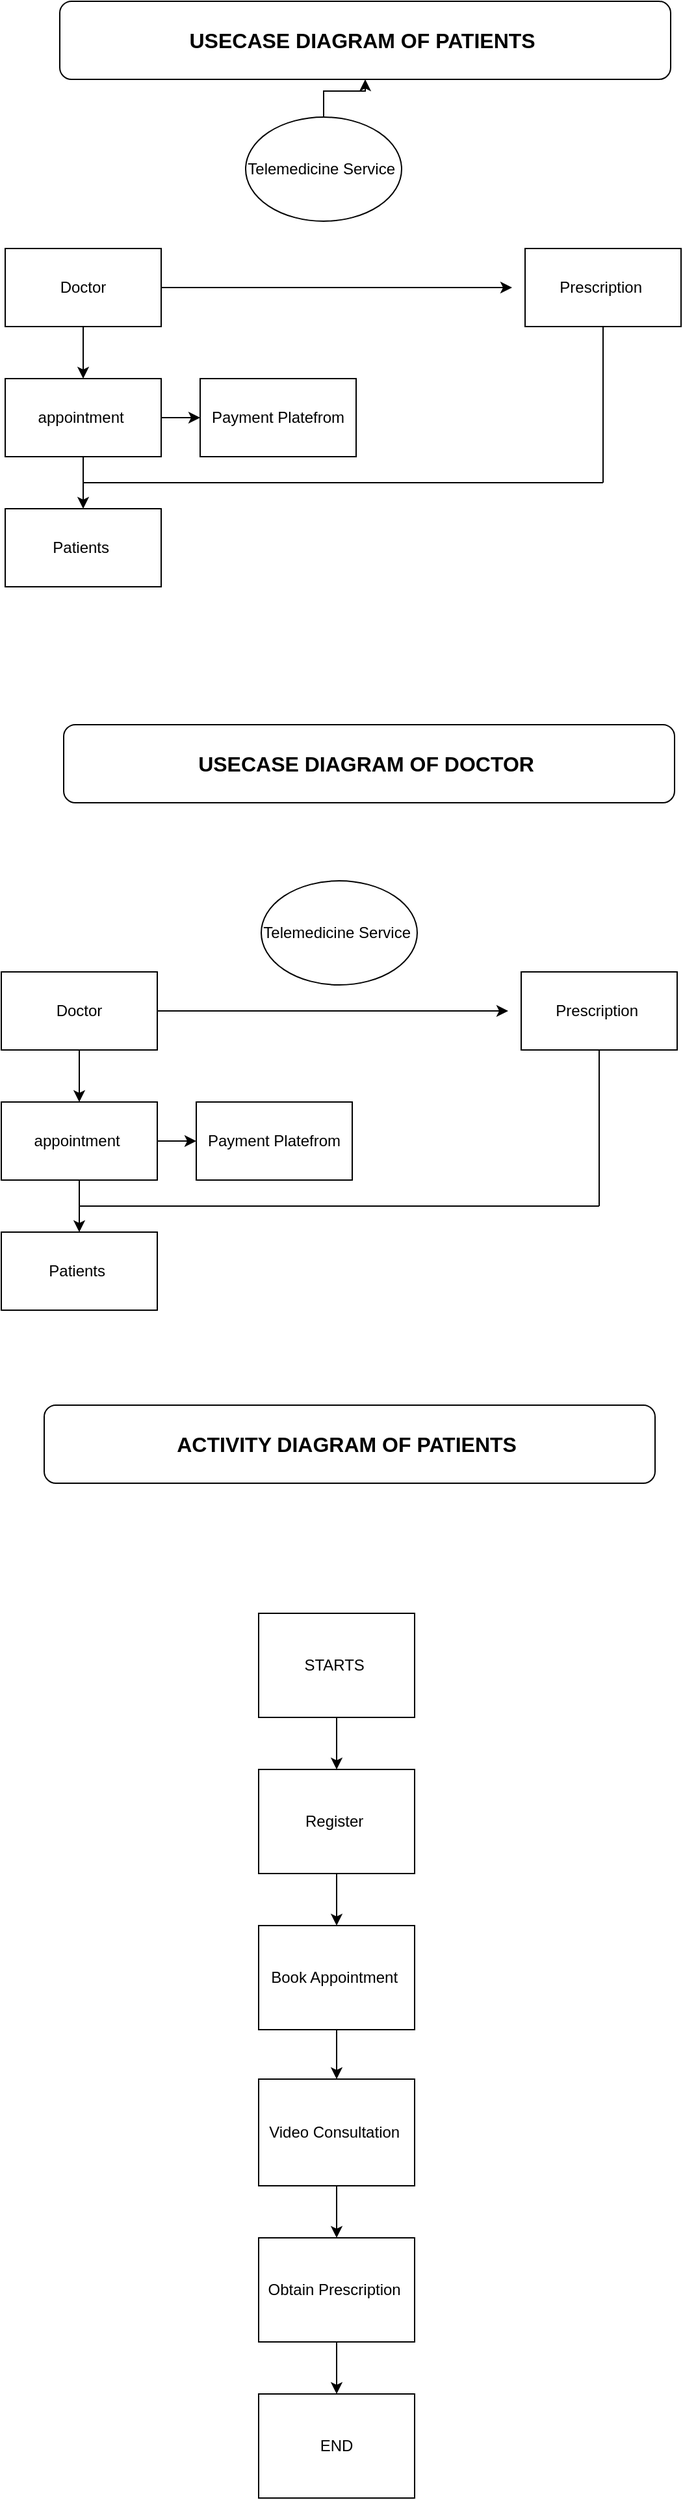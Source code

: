 <mxfile version="24.7.7">
  <diagram name="Page-1" id="Q5Ghgtz6D3uQfZf_NhRo">
    <mxGraphModel dx="2805" dy="605" grid="1" gridSize="10" guides="1" tooltips="1" connect="1" arrows="1" fold="1" page="1" pageScale="1" pageWidth="850" pageHeight="1100" math="0" shadow="0">
      <root>
        <mxCell id="0" />
        <mxCell id="1" parent="0" />
        <mxCell id="B418huLh6HLFWsU2E1qm-10" style="edgeStyle=orthogonalEdgeStyle;rounded=0;orthogonalLoop=1;jettySize=auto;html=1;entryX=0.5;entryY=0;entryDx=0;entryDy=0;" edge="1" parent="1" source="B418huLh6HLFWsU2E1qm-2" target="B418huLh6HLFWsU2E1qm-3">
          <mxGeometry relative="1" as="geometry" />
        </mxCell>
        <mxCell id="B418huLh6HLFWsU2E1qm-18" style="edgeStyle=orthogonalEdgeStyle;rounded=0;orthogonalLoop=1;jettySize=auto;html=1;" edge="1" parent="1" source="B418huLh6HLFWsU2E1qm-2">
          <mxGeometry relative="1" as="geometry">
            <mxPoint x="-1130" y="261" as="targetPoint" />
          </mxGeometry>
        </mxCell>
        <mxCell id="B418huLh6HLFWsU2E1qm-2" value="Doctor" style="rounded=0;whiteSpace=wrap;html=1;" vertex="1" parent="1">
          <mxGeometry x="-1520" y="231" width="120" height="60" as="geometry" />
        </mxCell>
        <mxCell id="B418huLh6HLFWsU2E1qm-11" style="edgeStyle=orthogonalEdgeStyle;rounded=0;orthogonalLoop=1;jettySize=auto;html=1;entryX=0.5;entryY=0;entryDx=0;entryDy=0;" edge="1" parent="1" source="B418huLh6HLFWsU2E1qm-3" target="B418huLh6HLFWsU2E1qm-4">
          <mxGeometry relative="1" as="geometry" />
        </mxCell>
        <mxCell id="B418huLh6HLFWsU2E1qm-15" value="" style="edgeStyle=orthogonalEdgeStyle;rounded=0;orthogonalLoop=1;jettySize=auto;html=1;" edge="1" parent="1" source="B418huLh6HLFWsU2E1qm-3" target="B418huLh6HLFWsU2E1qm-5">
          <mxGeometry relative="1" as="geometry" />
        </mxCell>
        <mxCell id="B418huLh6HLFWsU2E1qm-3" value="appointment&amp;nbsp;" style="rounded=0;whiteSpace=wrap;html=1;" vertex="1" parent="1">
          <mxGeometry x="-1520" y="331" width="120" height="60" as="geometry" />
        </mxCell>
        <mxCell id="B418huLh6HLFWsU2E1qm-4" value="Patients&amp;nbsp;" style="rounded=0;whiteSpace=wrap;html=1;" vertex="1" parent="1">
          <mxGeometry x="-1520" y="431" width="120" height="60" as="geometry" />
        </mxCell>
        <mxCell id="B418huLh6HLFWsU2E1qm-5" value="Payment Platefrom" style="rounded=0;whiteSpace=wrap;html=1;" vertex="1" parent="1">
          <mxGeometry x="-1370" y="331" width="120" height="60" as="geometry" />
        </mxCell>
        <mxCell id="B418huLh6HLFWsU2E1qm-6" value="Prescription&amp;nbsp;" style="rounded=0;whiteSpace=wrap;html=1;" vertex="1" parent="1">
          <mxGeometry x="-1120" y="231" width="120" height="60" as="geometry" />
        </mxCell>
        <mxCell id="B418huLh6HLFWsU2E1qm-51" value="" style="edgeStyle=orthogonalEdgeStyle;rounded=0;orthogonalLoop=1;jettySize=auto;html=1;" edge="1" parent="1" source="B418huLh6HLFWsU2E1qm-8" target="B418huLh6HLFWsU2E1qm-21">
          <mxGeometry relative="1" as="geometry" />
        </mxCell>
        <mxCell id="B418huLh6HLFWsU2E1qm-8" value="Telemedicine Service&amp;nbsp;" style="ellipse;whiteSpace=wrap;html=1;" vertex="1" parent="1">
          <mxGeometry x="-1335" y="130" width="120" height="80" as="geometry" />
        </mxCell>
        <mxCell id="B418huLh6HLFWsU2E1qm-13" value="" style="endArrow=none;html=1;rounded=0;" edge="1" parent="1">
          <mxGeometry width="50" height="50" relative="1" as="geometry">
            <mxPoint x="-1460" y="411" as="sourcePoint" />
            <mxPoint x="-1060" y="411" as="targetPoint" />
          </mxGeometry>
        </mxCell>
        <mxCell id="B418huLh6HLFWsU2E1qm-14" value="" style="endArrow=none;html=1;rounded=0;entryX=0.5;entryY=1;entryDx=0;entryDy=0;" edge="1" parent="1" target="B418huLh6HLFWsU2E1qm-6">
          <mxGeometry width="50" height="50" relative="1" as="geometry">
            <mxPoint x="-1060" y="411" as="sourcePoint" />
            <mxPoint x="-1040" y="291" as="targetPoint" />
          </mxGeometry>
        </mxCell>
        <mxCell id="B418huLh6HLFWsU2E1qm-21" value="&lt;b&gt;&lt;font style=&quot;font-size: 16px;&quot;&gt;USECASE DIAGRAM OF PATIENTS&amp;nbsp;&lt;/font&gt;&lt;/b&gt;" style="rounded=1;whiteSpace=wrap;html=1;" vertex="1" parent="1">
          <mxGeometry x="-1478" y="41" width="470" height="60" as="geometry" />
        </mxCell>
        <mxCell id="B418huLh6HLFWsU2E1qm-35" style="edgeStyle=orthogonalEdgeStyle;rounded=0;orthogonalLoop=1;jettySize=auto;html=1;entryX=0.5;entryY=0;entryDx=0;entryDy=0;" edge="1" parent="1" source="B418huLh6HLFWsU2E1qm-37" target="B418huLh6HLFWsU2E1qm-40">
          <mxGeometry relative="1" as="geometry" />
        </mxCell>
        <mxCell id="B418huLh6HLFWsU2E1qm-36" style="edgeStyle=orthogonalEdgeStyle;rounded=0;orthogonalLoop=1;jettySize=auto;html=1;" edge="1" parent="1" source="B418huLh6HLFWsU2E1qm-37">
          <mxGeometry relative="1" as="geometry">
            <mxPoint x="-1133" y="817" as="targetPoint" />
          </mxGeometry>
        </mxCell>
        <mxCell id="B418huLh6HLFWsU2E1qm-37" value="Doctor" style="rounded=0;whiteSpace=wrap;html=1;" vertex="1" parent="1">
          <mxGeometry x="-1523" y="787" width="120" height="60" as="geometry" />
        </mxCell>
        <mxCell id="B418huLh6HLFWsU2E1qm-38" style="edgeStyle=orthogonalEdgeStyle;rounded=0;orthogonalLoop=1;jettySize=auto;html=1;entryX=0.5;entryY=0;entryDx=0;entryDy=0;" edge="1" parent="1" source="B418huLh6HLFWsU2E1qm-40" target="B418huLh6HLFWsU2E1qm-41">
          <mxGeometry relative="1" as="geometry" />
        </mxCell>
        <mxCell id="B418huLh6HLFWsU2E1qm-39" value="" style="edgeStyle=orthogonalEdgeStyle;rounded=0;orthogonalLoop=1;jettySize=auto;html=1;" edge="1" parent="1" source="B418huLh6HLFWsU2E1qm-40" target="B418huLh6HLFWsU2E1qm-42">
          <mxGeometry relative="1" as="geometry" />
        </mxCell>
        <mxCell id="B418huLh6HLFWsU2E1qm-40" value="appointment&amp;nbsp;" style="rounded=0;whiteSpace=wrap;html=1;" vertex="1" parent="1">
          <mxGeometry x="-1523" y="887" width="120" height="60" as="geometry" />
        </mxCell>
        <mxCell id="B418huLh6HLFWsU2E1qm-41" value="Patients&amp;nbsp;" style="rounded=0;whiteSpace=wrap;html=1;" vertex="1" parent="1">
          <mxGeometry x="-1523" y="987" width="120" height="60" as="geometry" />
        </mxCell>
        <mxCell id="B418huLh6HLFWsU2E1qm-42" value="Payment Platefrom" style="rounded=0;whiteSpace=wrap;html=1;" vertex="1" parent="1">
          <mxGeometry x="-1373" y="887" width="120" height="60" as="geometry" />
        </mxCell>
        <mxCell id="B418huLh6HLFWsU2E1qm-43" value="Prescription&amp;nbsp;" style="rounded=0;whiteSpace=wrap;html=1;" vertex="1" parent="1">
          <mxGeometry x="-1123" y="787" width="120" height="60" as="geometry" />
        </mxCell>
        <mxCell id="B418huLh6HLFWsU2E1qm-44" value="Telemedicine Service&amp;nbsp;" style="ellipse;whiteSpace=wrap;html=1;" vertex="1" parent="1">
          <mxGeometry x="-1323" y="717" width="120" height="80" as="geometry" />
        </mxCell>
        <mxCell id="B418huLh6HLFWsU2E1qm-45" value="" style="endArrow=none;html=1;rounded=0;" edge="1" parent="1">
          <mxGeometry width="50" height="50" relative="1" as="geometry">
            <mxPoint x="-1463" y="967" as="sourcePoint" />
            <mxPoint x="-1063" y="967" as="targetPoint" />
          </mxGeometry>
        </mxCell>
        <mxCell id="B418huLh6HLFWsU2E1qm-46" value="" style="endArrow=none;html=1;rounded=0;entryX=0.5;entryY=1;entryDx=0;entryDy=0;" edge="1" parent="1" target="B418huLh6HLFWsU2E1qm-43">
          <mxGeometry width="50" height="50" relative="1" as="geometry">
            <mxPoint x="-1063" y="967" as="sourcePoint" />
            <mxPoint x="-1043" y="847" as="targetPoint" />
          </mxGeometry>
        </mxCell>
        <mxCell id="B418huLh6HLFWsU2E1qm-47" value="&lt;b&gt;&lt;font style=&quot;font-size: 16px;&quot;&gt;USECASE DIAGRAM OF DOCTOR&amp;nbsp;&lt;/font&gt;&lt;/b&gt;" style="rounded=1;whiteSpace=wrap;html=1;" vertex="1" parent="1">
          <mxGeometry x="-1475" y="597" width="470" height="60" as="geometry" />
        </mxCell>
        <mxCell id="B418huLh6HLFWsU2E1qm-52" value="&lt;b&gt;&lt;font style=&quot;font-size: 16px;&quot;&gt;ACTIVITY DIAGRAM OF PATIENTS&amp;nbsp;&lt;/font&gt;&lt;/b&gt;" style="rounded=1;whiteSpace=wrap;html=1;" vertex="1" parent="1">
          <mxGeometry x="-1490" y="1120" width="470" height="60" as="geometry" />
        </mxCell>
        <mxCell id="B418huLh6HLFWsU2E1qm-72" value="" style="edgeStyle=orthogonalEdgeStyle;rounded=0;orthogonalLoop=1;jettySize=auto;html=1;" edge="1" parent="1" source="B418huLh6HLFWsU2E1qm-53" target="B418huLh6HLFWsU2E1qm-65">
          <mxGeometry relative="1" as="geometry" />
        </mxCell>
        <mxCell id="B418huLh6HLFWsU2E1qm-53" value="STARTS&amp;nbsp;" style="rounded=0;whiteSpace=wrap;html=1;" vertex="1" parent="1">
          <mxGeometry x="-1325" y="1280" width="120" height="80" as="geometry" />
        </mxCell>
        <mxCell id="B418huLh6HLFWsU2E1qm-73" value="" style="edgeStyle=orthogonalEdgeStyle;rounded=0;orthogonalLoop=1;jettySize=auto;html=1;" edge="1" parent="1" source="B418huLh6HLFWsU2E1qm-65" target="B418huLh6HLFWsU2E1qm-66">
          <mxGeometry relative="1" as="geometry" />
        </mxCell>
        <mxCell id="B418huLh6HLFWsU2E1qm-65" value="Register&amp;nbsp;" style="rounded=0;whiteSpace=wrap;html=1;" vertex="1" parent="1">
          <mxGeometry x="-1325" y="1400" width="120" height="80" as="geometry" />
        </mxCell>
        <mxCell id="B418huLh6HLFWsU2E1qm-74" value="" style="edgeStyle=orthogonalEdgeStyle;rounded=0;orthogonalLoop=1;jettySize=auto;html=1;" edge="1" parent="1" source="B418huLh6HLFWsU2E1qm-66" target="B418huLh6HLFWsU2E1qm-67">
          <mxGeometry relative="1" as="geometry" />
        </mxCell>
        <mxCell id="B418huLh6HLFWsU2E1qm-66" value="Book Appointment&amp;nbsp;" style="rounded=0;whiteSpace=wrap;html=1;" vertex="1" parent="1">
          <mxGeometry x="-1325" y="1520" width="120" height="80" as="geometry" />
        </mxCell>
        <mxCell id="B418huLh6HLFWsU2E1qm-75" value="" style="edgeStyle=orthogonalEdgeStyle;rounded=0;orthogonalLoop=1;jettySize=auto;html=1;" edge="1" parent="1" source="B418huLh6HLFWsU2E1qm-67" target="B418huLh6HLFWsU2E1qm-68">
          <mxGeometry relative="1" as="geometry" />
        </mxCell>
        <mxCell id="B418huLh6HLFWsU2E1qm-67" value="Video Consultation&amp;nbsp;" style="rounded=0;whiteSpace=wrap;html=1;" vertex="1" parent="1">
          <mxGeometry x="-1325" y="1638" width="120" height="82" as="geometry" />
        </mxCell>
        <mxCell id="B418huLh6HLFWsU2E1qm-76" value="" style="edgeStyle=orthogonalEdgeStyle;rounded=0;orthogonalLoop=1;jettySize=auto;html=1;" edge="1" parent="1" source="B418huLh6HLFWsU2E1qm-68" target="B418huLh6HLFWsU2E1qm-70">
          <mxGeometry relative="1" as="geometry" />
        </mxCell>
        <mxCell id="B418huLh6HLFWsU2E1qm-68" value="Obtain Prescription&amp;nbsp;" style="rounded=0;whiteSpace=wrap;html=1;" vertex="1" parent="1">
          <mxGeometry x="-1325" y="1760" width="120" height="80" as="geometry" />
        </mxCell>
        <mxCell id="B418huLh6HLFWsU2E1qm-70" value="END" style="rounded=0;whiteSpace=wrap;html=1;" vertex="1" parent="1">
          <mxGeometry x="-1325" y="1880" width="120" height="80" as="geometry" />
        </mxCell>
      </root>
    </mxGraphModel>
  </diagram>
</mxfile>
